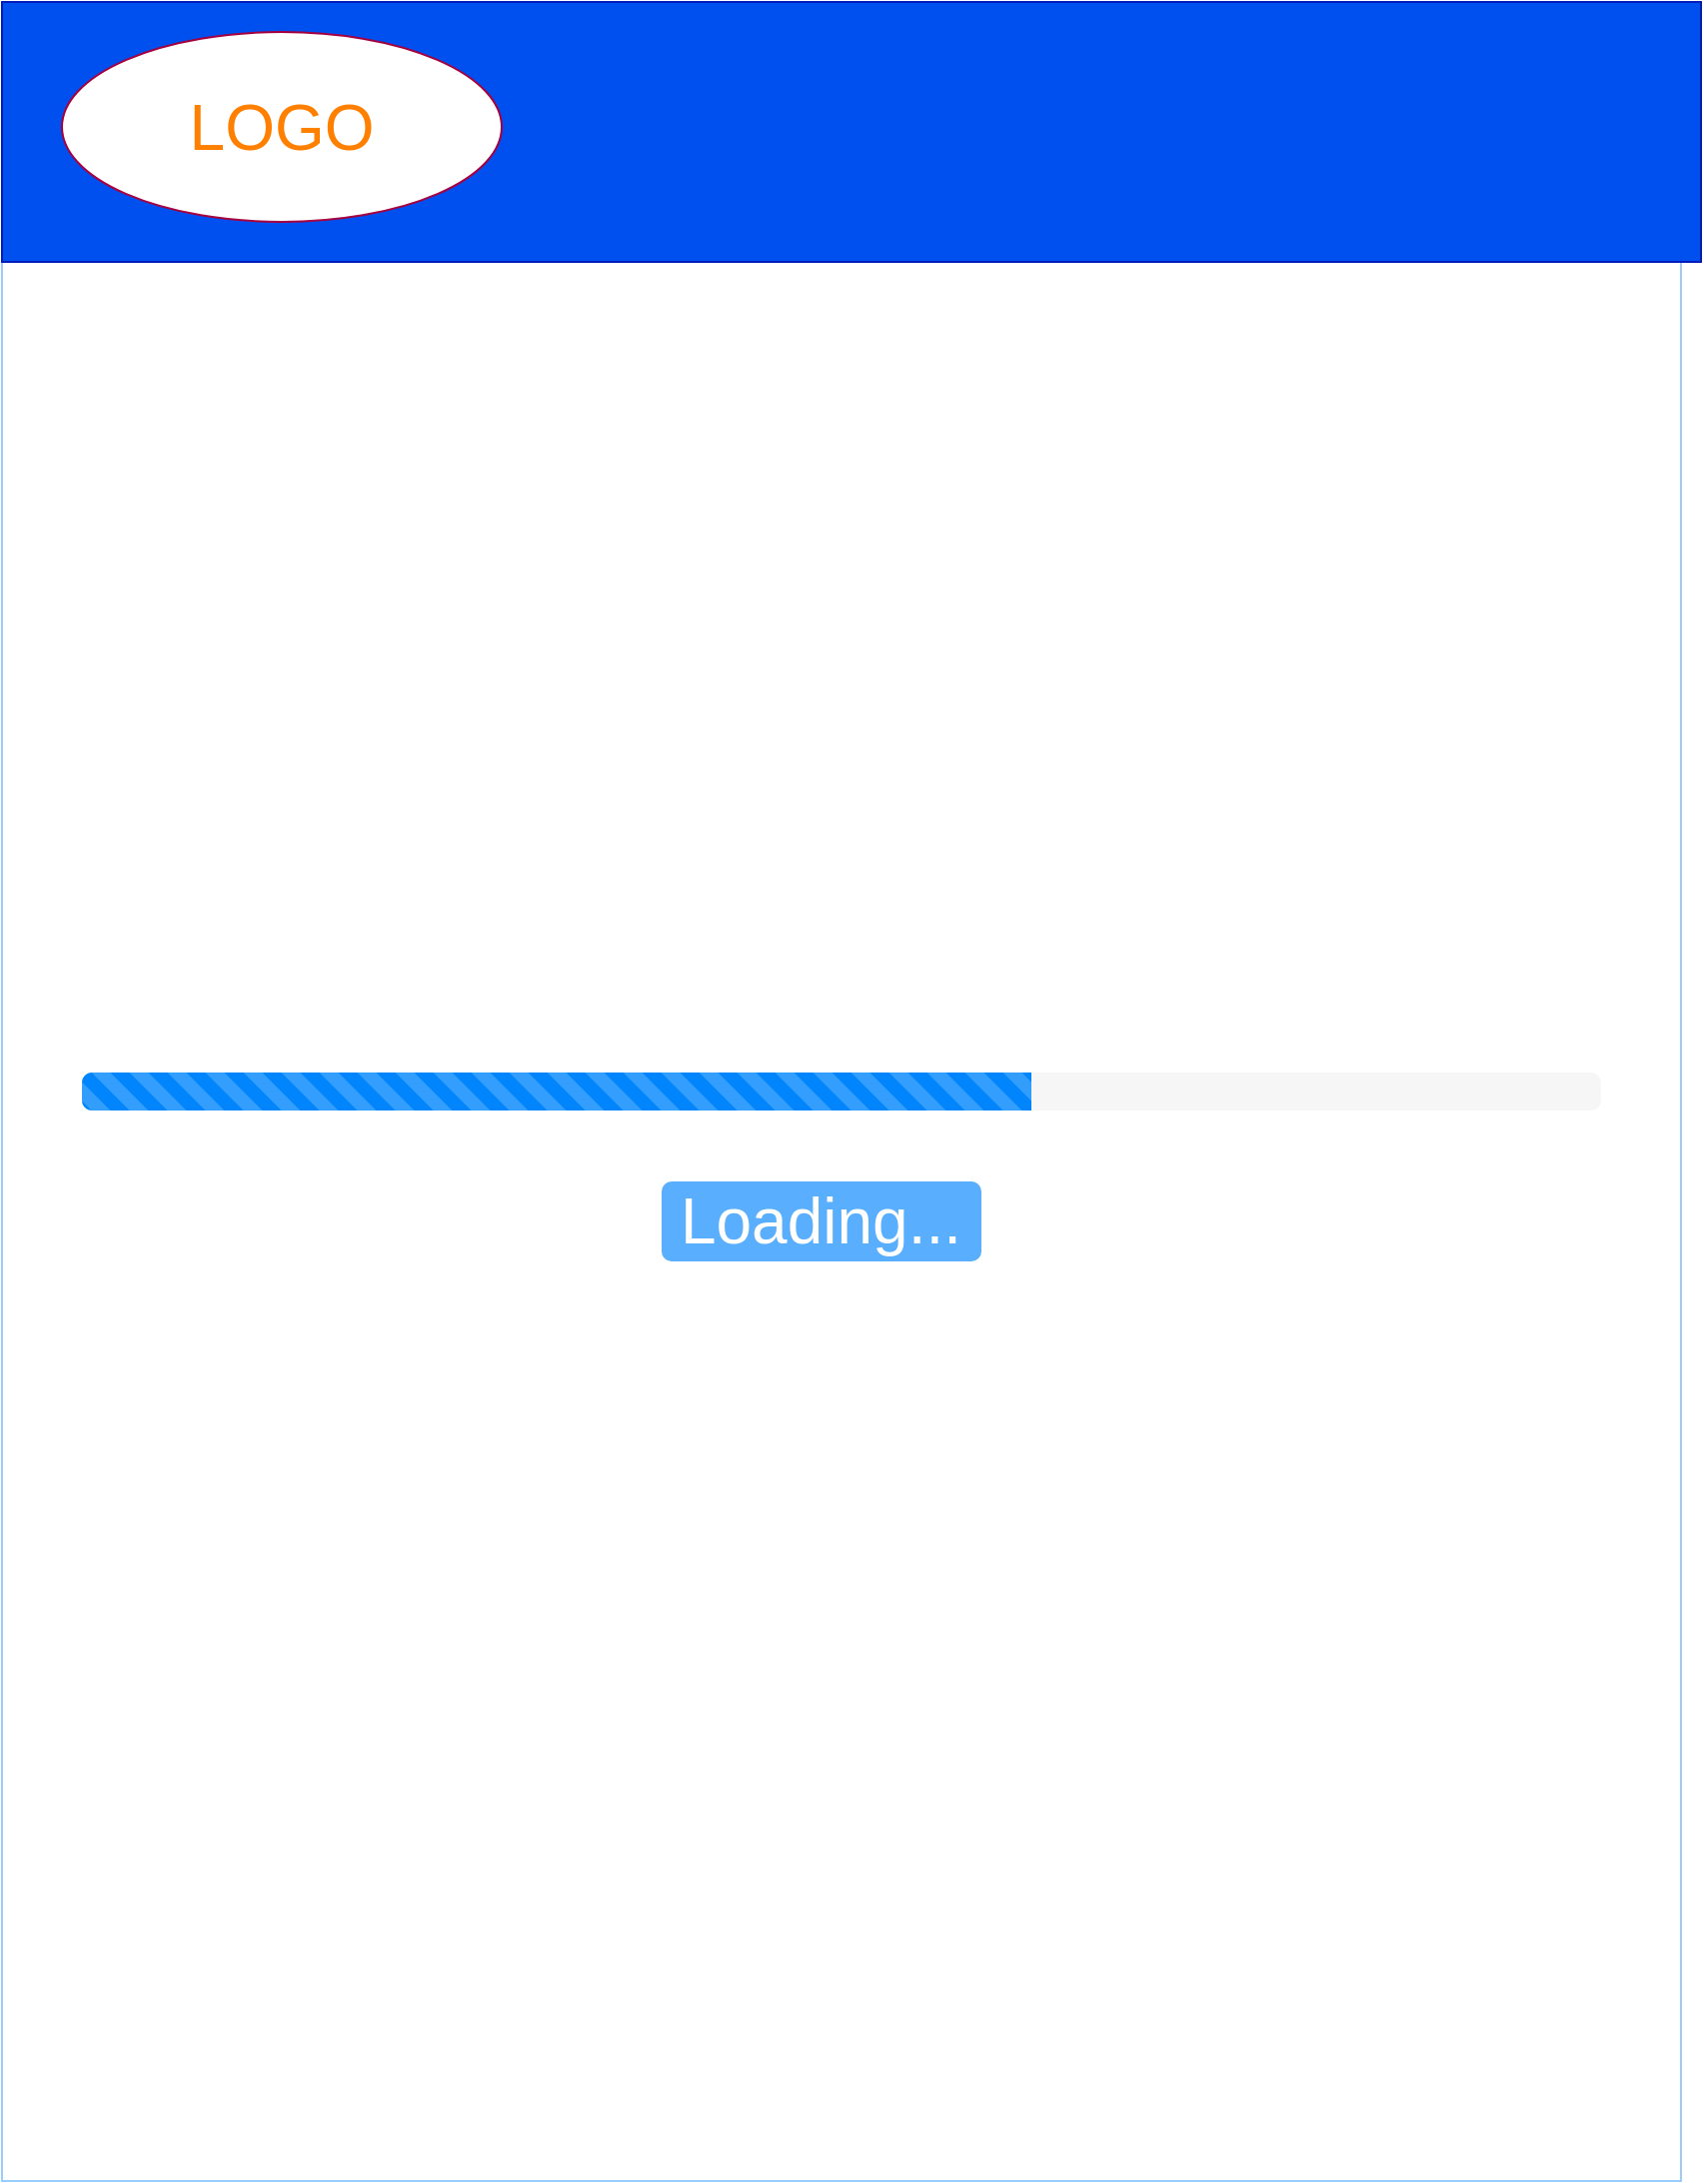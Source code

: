 <mxfile>
    <diagram id="O2SWOLE4WjKZwADt5cVJ" name="Page-1">
        <mxGraphModel dx="1216" dy="779" grid="1" gridSize="10" guides="1" tooltips="1" connect="1" arrows="1" fold="1" page="1" pageScale="1" pageWidth="850" pageHeight="1100" math="0" shadow="0">
            <root>
                <mxCell id="0"/>
                <mxCell id="1" parent="0"/>
                <mxCell id="2" value="" style="rounded=0;whiteSpace=wrap;html=1;strokeColor=#99CCFF;" parent="1" vertex="1">
                    <mxGeometry width="840" height="1090" as="geometry"/>
                </mxCell>
                <mxCell id="3" value="" style="rounded=0;whiteSpace=wrap;html=1;fillColor=#0050ef;fontColor=#ffffff;strokeColor=#001DBC;" parent="1" vertex="1">
                    <mxGeometry width="850" height="130" as="geometry"/>
                </mxCell>
                <mxCell id="4" value="&lt;font color=&quot;#ff8000&quot; style=&quot;font-size: 32px;&quot;&gt;LOGO&lt;/font&gt;" style="ellipse;whiteSpace=wrap;html=1;fillColor=#FFFFFF;fontColor=#ffffff;strokeColor=#A50040;" parent="1" vertex="1">
                    <mxGeometry x="30" y="15" width="220" height="95" as="geometry"/>
                </mxCell>
                <mxCell id="7" value="Loading..." style="html=1;shadow=0;dashed=0;shape=mxgraph.bootstrap.rrect;rSize=5;strokeColor=none;html=1;whiteSpace=wrap;fillColor=#59AFFD;fontColor=#ffffff;align=right;spacing=10;fontSize=32;" parent="1" vertex="1">
                    <mxGeometry x="330" y="590" width="160" height="40" as="geometry"/>
                </mxCell>
                <mxCell id="10" value="" style="html=1;shadow=0;dashed=0;shape=mxgraph.bootstrap.rrect;rSize=5;strokeColor=none;fillColor=#f6f6f6;whiteSpace=wrap;fontSize=32;" parent="1" vertex="1">
                    <mxGeometry x="40" y="535.5" width="760" height="19" as="geometry"/>
                </mxCell>
                <mxCell id="11" value="" style="html=1;shadow=0;dashed=0;shape=mxgraph.bootstrap.leftButtonStriped;fillColor=#0085FC;fontColor=#FFFFFF;whiteSpace=wrap;fontSize=32;" parent="10" vertex="1">
                    <mxGeometry width="475" height="19" as="geometry"/>
                </mxCell>
            </root>
        </mxGraphModel>
    </diagram>
</mxfile>